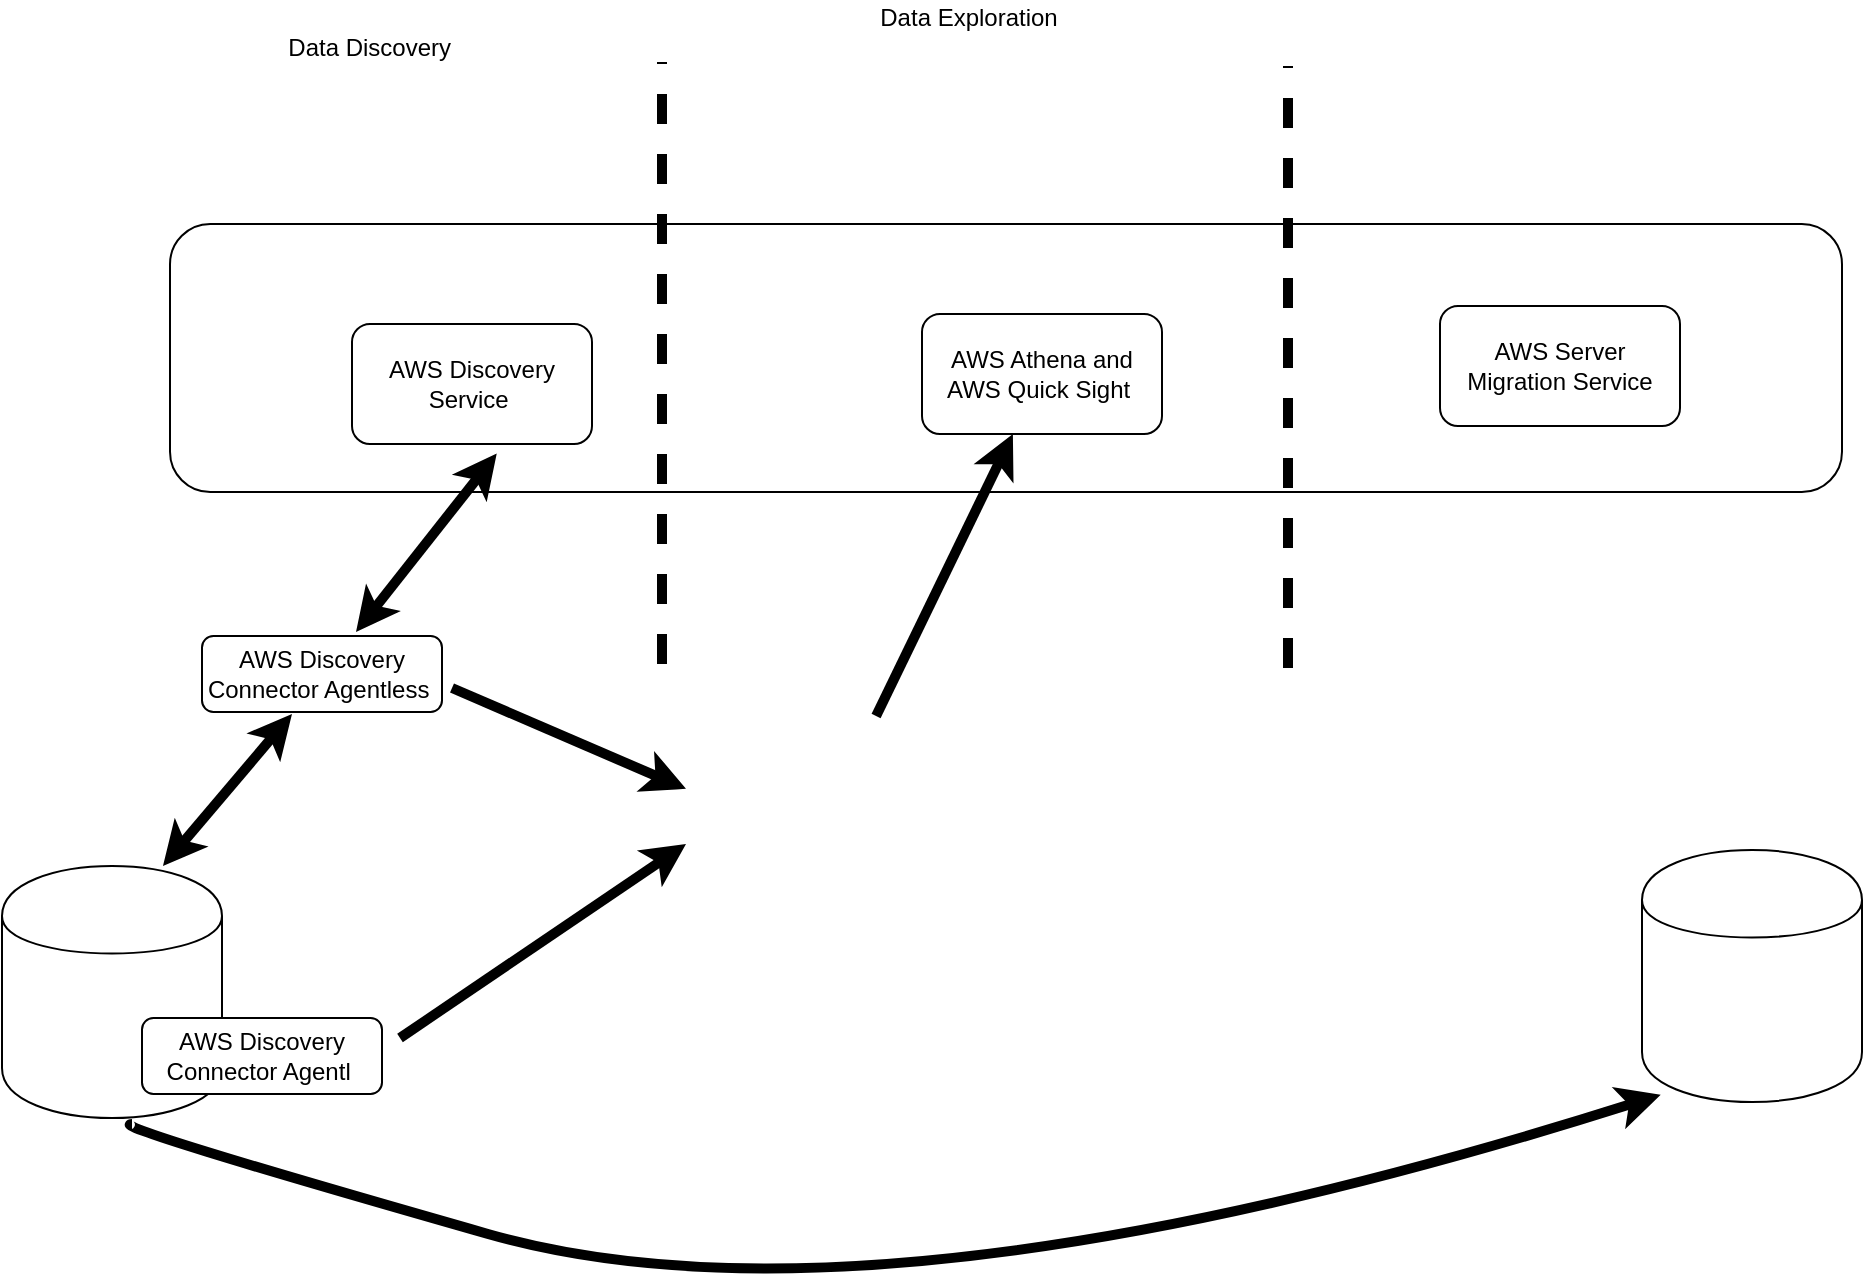 <mxfile version="13.1.3" type="github">
  <diagram id="9_Mjg2vpjdmIixqg7uMG" name="Page-1">
    <mxGraphModel dx="1438" dy="984" grid="0" gridSize="10" guides="0" tooltips="1" connect="1" arrows="1" fold="1" page="0" pageScale="1" pageWidth="850" pageHeight="1100" math="0" shadow="0">
      <root>
        <mxCell id="0" />
        <mxCell id="1" parent="0" />
        <mxCell id="GpLuanaq3Bwb6WFmYOwU-7" value="" style="rounded=1;whiteSpace=wrap;html=1;" vertex="1" parent="1">
          <mxGeometry x="-25" y="66" width="836" height="134" as="geometry" />
        </mxCell>
        <mxCell id="GpLuanaq3Bwb6WFmYOwU-1" value="AWS Discovery Service&amp;nbsp;" style="rounded=1;whiteSpace=wrap;html=1;" vertex="1" parent="1">
          <mxGeometry x="66" y="116" width="120" height="60" as="geometry" />
        </mxCell>
        <mxCell id="GpLuanaq3Bwb6WFmYOwU-2" value="" style="shape=cylinder;whiteSpace=wrap;html=1;boundedLbl=1;backgroundOutline=1;" vertex="1" parent="1">
          <mxGeometry x="-109" y="387" width="110" height="126" as="geometry" />
        </mxCell>
        <mxCell id="GpLuanaq3Bwb6WFmYOwU-3" value="AWS Discovery Connector Agentless&amp;nbsp;" style="rounded=1;whiteSpace=wrap;html=1;" vertex="1" parent="1">
          <mxGeometry x="-9" y="272" width="120" height="38" as="geometry" />
        </mxCell>
        <mxCell id="GpLuanaq3Bwb6WFmYOwU-4" value="AWS Discovery Connector Agentl&amp;nbsp;" style="rounded=1;whiteSpace=wrap;html=1;" vertex="1" parent="1">
          <mxGeometry x="-39" y="463" width="120" height="38" as="geometry" />
        </mxCell>
        <mxCell id="GpLuanaq3Bwb6WFmYOwU-5" value="" style="endArrow=classic;html=1;entryX=0.5;entryY=1;entryDx=0;entryDy=0;strokeWidth=5;startArrow=classic;startFill=1;" edge="1" parent="1">
          <mxGeometry width="50" height="50" relative="1" as="geometry">
            <mxPoint x="-28.518" y="387" as="sourcePoint" />
            <mxPoint x="36" y="311" as="targetPoint" />
          </mxGeometry>
        </mxCell>
        <mxCell id="GpLuanaq3Bwb6WFmYOwU-6" value="" style="endArrow=classic;html=1;entryX=0.603;entryY=1.08;entryDx=0;entryDy=0;entryPerimeter=0;strokeWidth=5;startArrow=classic;startFill=1;" edge="1" parent="1" target="GpLuanaq3Bwb6WFmYOwU-1">
          <mxGeometry width="50" height="50" relative="1" as="geometry">
            <mxPoint x="68" y="270" as="sourcePoint" />
            <mxPoint x="123" y="204" as="targetPoint" />
          </mxGeometry>
        </mxCell>
        <mxCell id="GpLuanaq3Bwb6WFmYOwU-9" value="" style="shape=image;html=1;verticalAlign=top;verticalLabelPosition=bottom;labelBackgroundColor=#ffffff;imageAspect=0;aspect=fixed;image=https://cdn2.iconfinder.com/data/icons/amazon-aws-stencils/100/Storage__Content_Delivery_Amazon_S3_Bucket_with_Objects-128.png" vertex="1" parent="1">
          <mxGeometry x="233" y="312" width="128" height="128" as="geometry" />
        </mxCell>
        <mxCell id="GpLuanaq3Bwb6WFmYOwU-10" value="" style="endArrow=none;html=1;strokeWidth=5;startArrow=classic;startFill=1;endFill=0;" edge="1" parent="1" source="GpLuanaq3Bwb6WFmYOwU-9">
          <mxGeometry width="50" height="50" relative="1" as="geometry">
            <mxPoint x="305" y="290.2" as="sourcePoint" />
            <mxPoint x="116" y="298" as="targetPoint" />
          </mxGeometry>
        </mxCell>
        <mxCell id="GpLuanaq3Bwb6WFmYOwU-11" value="AWS Athena and AWS Quick Sight&amp;nbsp;" style="rounded=1;whiteSpace=wrap;html=1;" vertex="1" parent="1">
          <mxGeometry x="351" y="111" width="120" height="60" as="geometry" />
        </mxCell>
        <mxCell id="GpLuanaq3Bwb6WFmYOwU-12" value="" style="endArrow=classic;html=1;strokeWidth=5;startArrow=none;startFill=0;" edge="1" parent="1" source="GpLuanaq3Bwb6WFmYOwU-9" target="GpLuanaq3Bwb6WFmYOwU-11">
          <mxGeometry width="50" height="50" relative="1" as="geometry">
            <mxPoint x="271.199" y="333" as="sourcePoint" />
            <mxPoint x="166" y="186" as="targetPoint" />
          </mxGeometry>
        </mxCell>
        <mxCell id="GpLuanaq3Bwb6WFmYOwU-13" value="AWS Server Migration Service" style="rounded=1;whiteSpace=wrap;html=1;" vertex="1" parent="1">
          <mxGeometry x="610" y="107" width="120" height="60" as="geometry" />
        </mxCell>
        <mxCell id="GpLuanaq3Bwb6WFmYOwU-15" value="" style="endArrow=none;html=1;strokeWidth=5;startArrow=classic;startFill=1;endFill=0;exitX=0;exitY=0.5;exitDx=0;exitDy=0;" edge="1" parent="1" source="GpLuanaq3Bwb6WFmYOwU-9">
          <mxGeometry width="50" height="50" relative="1" as="geometry">
            <mxPoint x="253" y="367.178" as="sourcePoint" />
            <mxPoint x="90" y="473" as="targetPoint" />
          </mxGeometry>
        </mxCell>
        <mxCell id="GpLuanaq3Bwb6WFmYOwU-16" value="" style="shape=cylinder;whiteSpace=wrap;html=1;boundedLbl=1;backgroundOutline=1;" vertex="1" parent="1">
          <mxGeometry x="711" y="379" width="110" height="126" as="geometry" />
        </mxCell>
        <mxCell id="GpLuanaq3Bwb6WFmYOwU-18" value="" style="curved=1;endArrow=classic;html=1;strokeWidth=5;entryX=0.085;entryY=0.971;entryDx=0;entryDy=0;entryPerimeter=0;" edge="1" parent="1" target="GpLuanaq3Bwb6WFmYOwU-16">
          <mxGeometry width="50" height="50" relative="1" as="geometry">
            <mxPoint x="-44" y="516" as="sourcePoint" />
            <mxPoint x="142" y="578" as="targetPoint" />
            <Array as="points">
              <mxPoint x="-59" y="516" />
              <mxPoint x="327" y="626" />
            </Array>
          </mxGeometry>
        </mxCell>
        <mxCell id="GpLuanaq3Bwb6WFmYOwU-19" value="" style="endArrow=none;dashed=1;html=1;strokeWidth=5;" edge="1" parent="1">
          <mxGeometry width="50" height="50" relative="1" as="geometry">
            <mxPoint x="221" y="286" as="sourcePoint" />
            <mxPoint x="221" y="-15" as="targetPoint" />
          </mxGeometry>
        </mxCell>
        <mxCell id="GpLuanaq3Bwb6WFmYOwU-20" value="" style="endArrow=none;dashed=1;html=1;strokeWidth=5;" edge="1" parent="1">
          <mxGeometry width="50" height="50" relative="1" as="geometry">
            <mxPoint x="534" y="288" as="sourcePoint" />
            <mxPoint x="534" y="-13" as="targetPoint" />
          </mxGeometry>
        </mxCell>
        <mxCell id="GpLuanaq3Bwb6WFmYOwU-21" value="Data Discovery&amp;nbsp;" style="text;html=1;align=center;verticalAlign=middle;resizable=0;points=[];autosize=1;" vertex="1" parent="1">
          <mxGeometry x="28" y="-31" width="95" height="18" as="geometry" />
        </mxCell>
        <mxCell id="GpLuanaq3Bwb6WFmYOwU-22" value="Data Exploration" style="text;html=1;align=center;verticalAlign=middle;resizable=0;points=[];autosize=1;" vertex="1" parent="1">
          <mxGeometry x="324" y="-46" width="99" height="18" as="geometry" />
        </mxCell>
      </root>
    </mxGraphModel>
  </diagram>
</mxfile>
